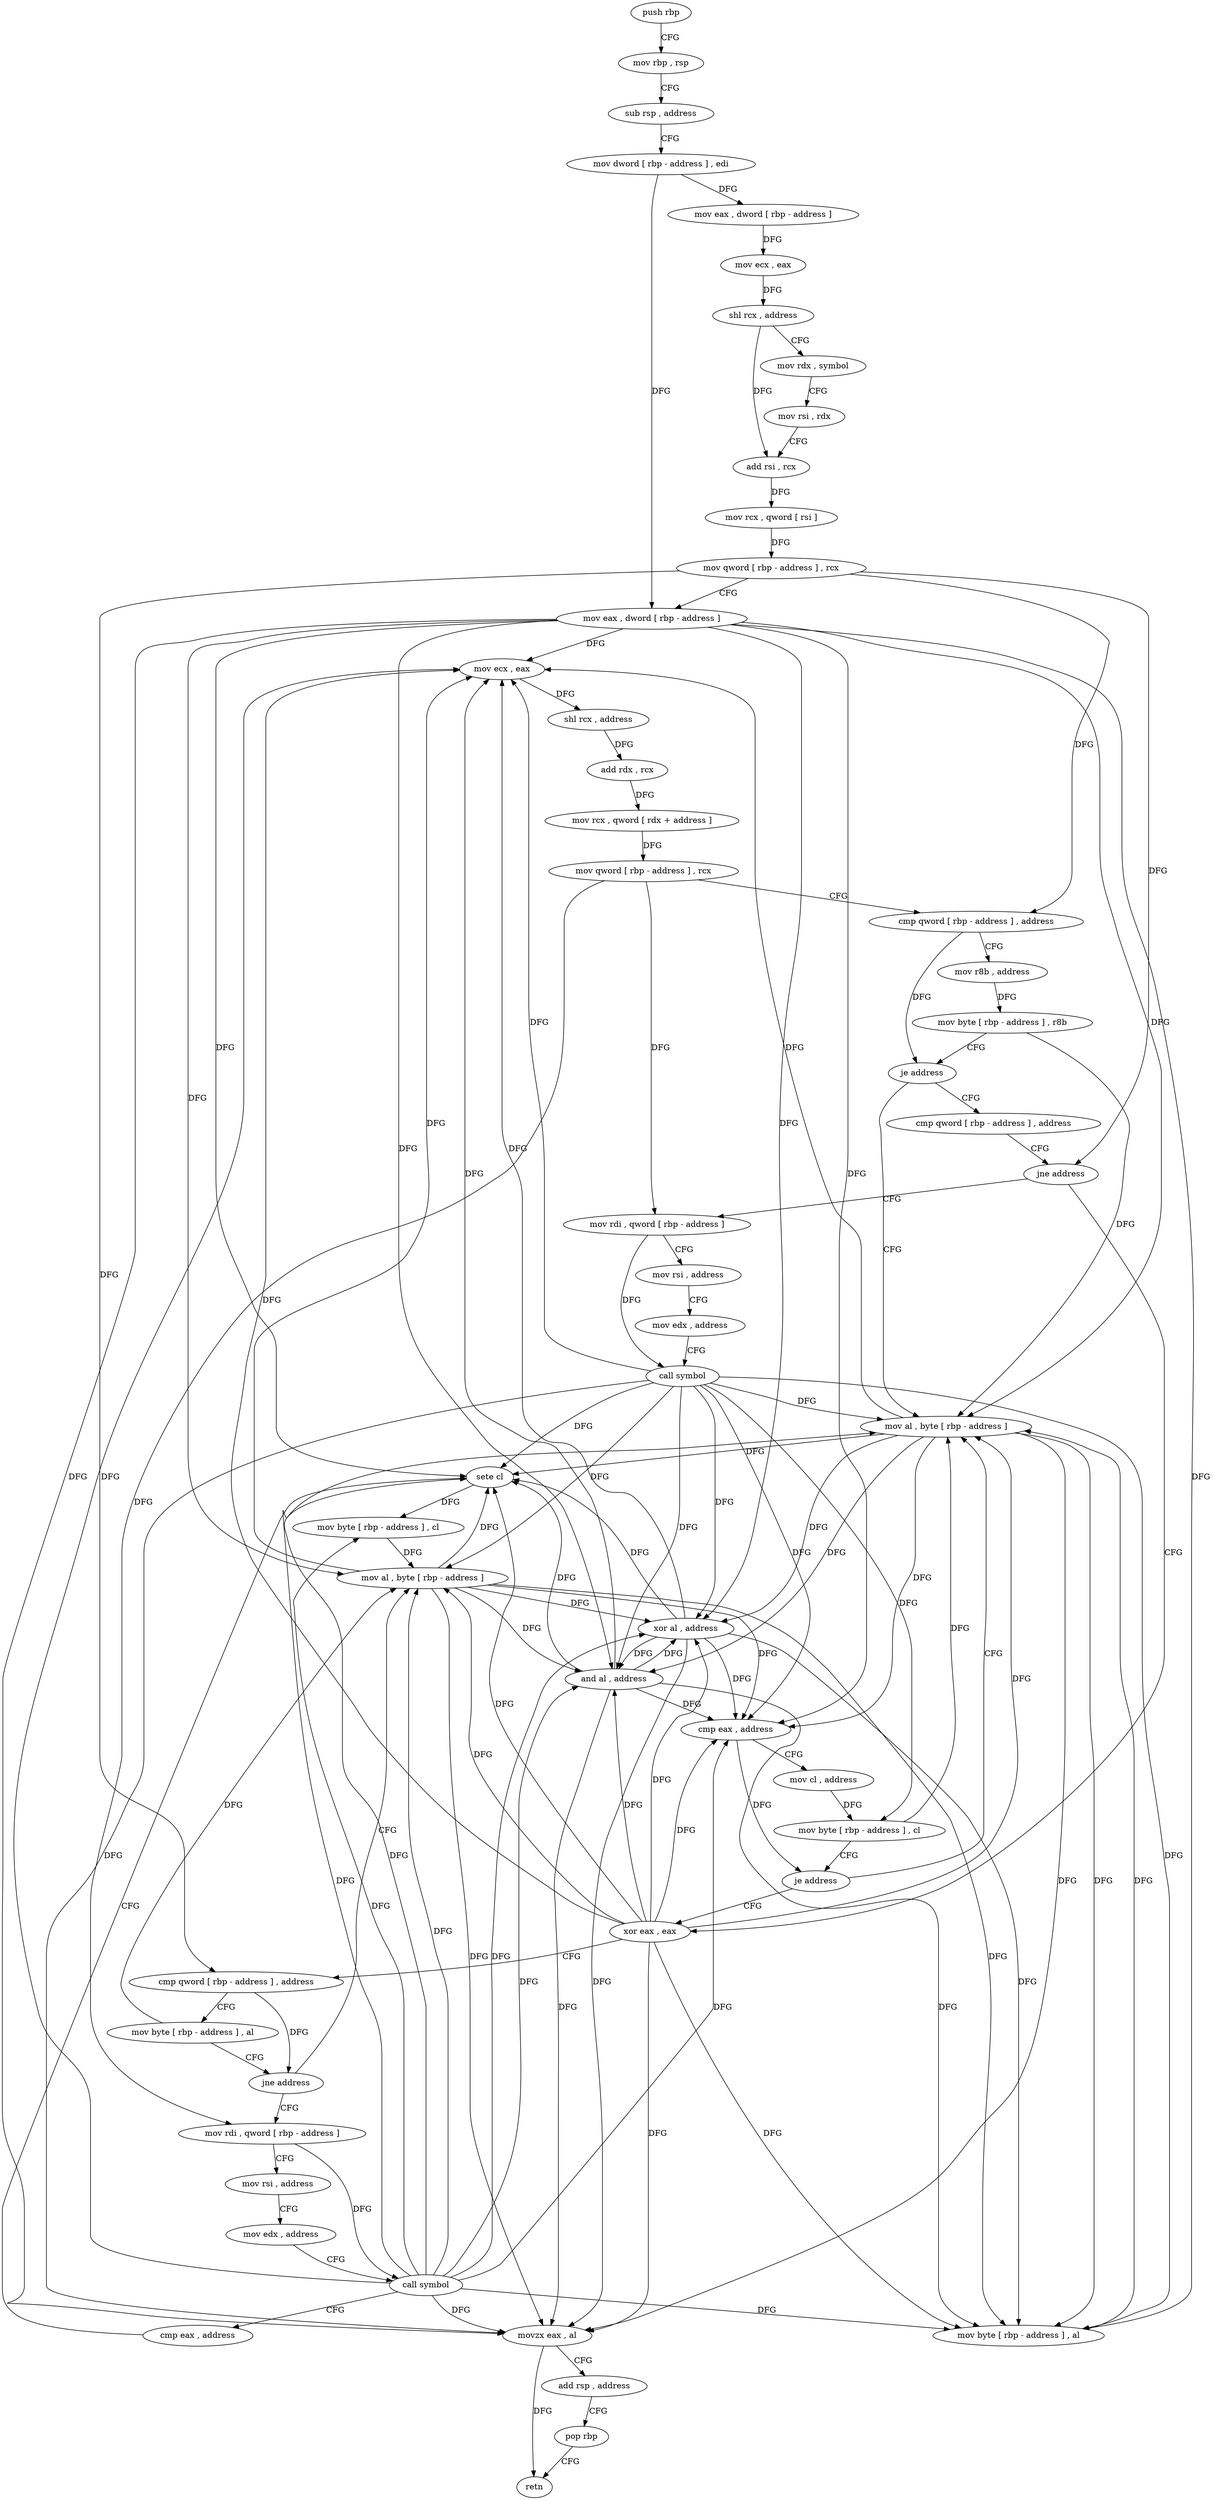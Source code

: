 digraph "func" {
"4214352" [label = "push rbp" ]
"4214353" [label = "mov rbp , rsp" ]
"4214356" [label = "sub rsp , address" ]
"4214360" [label = "mov dword [ rbp - address ] , edi" ]
"4214363" [label = "mov eax , dword [ rbp - address ]" ]
"4214366" [label = "mov ecx , eax" ]
"4214368" [label = "shl rcx , address" ]
"4214372" [label = "mov rdx , symbol" ]
"4214382" [label = "mov rsi , rdx" ]
"4214385" [label = "add rsi , rcx" ]
"4214388" [label = "mov rcx , qword [ rsi ]" ]
"4214391" [label = "mov qword [ rbp - address ] , rcx" ]
"4214395" [label = "mov eax , dword [ rbp - address ]" ]
"4214398" [label = "mov ecx , eax" ]
"4214400" [label = "shl rcx , address" ]
"4214404" [label = "add rdx , rcx" ]
"4214407" [label = "mov rcx , qword [ rdx + address ]" ]
"4214411" [label = "mov qword [ rbp - address ] , rcx" ]
"4214415" [label = "cmp qword [ rbp - address ] , address" ]
"4214420" [label = "mov r8b , address" ]
"4214423" [label = "mov byte [ rbp - address ] , r8b" ]
"4214427" [label = "je address" ]
"4214537" [label = "mov al , byte [ rbp - address ]" ]
"4214433" [label = "cmp qword [ rbp - address ] , address" ]
"4214540" [label = "xor al , address" ]
"4214542" [label = "and al , address" ]
"4214544" [label = "movzx eax , al" ]
"4214547" [label = "add rsp , address" ]
"4214551" [label = "pop rbp" ]
"4214552" [label = "retn" ]
"4214438" [label = "jne address" ]
"4214482" [label = "xor eax , eax" ]
"4214444" [label = "mov rdi , qword [ rbp - address ]" ]
"4214484" [label = "cmp qword [ rbp - address ] , address" ]
"4214489" [label = "mov byte [ rbp - address ] , al" ]
"4214492" [label = "jne address" ]
"4214531" [label = "mov al , byte [ rbp - address ]" ]
"4214498" [label = "mov rdi , qword [ rbp - address ]" ]
"4214448" [label = "mov rsi , address" ]
"4214458" [label = "mov edx , address" ]
"4214463" [label = "call symbol" ]
"4214468" [label = "cmp eax , address" ]
"4214471" [label = "mov cl , address" ]
"4214473" [label = "mov byte [ rbp - address ] , cl" ]
"4214476" [label = "je address" ]
"4214534" [label = "mov byte [ rbp - address ] , al" ]
"4214502" [label = "mov rsi , address" ]
"4214512" [label = "mov edx , address" ]
"4214517" [label = "call symbol" ]
"4214522" [label = "cmp eax , address" ]
"4214525" [label = "sete cl" ]
"4214528" [label = "mov byte [ rbp - address ] , cl" ]
"4214352" -> "4214353" [ label = "CFG" ]
"4214353" -> "4214356" [ label = "CFG" ]
"4214356" -> "4214360" [ label = "CFG" ]
"4214360" -> "4214363" [ label = "DFG" ]
"4214360" -> "4214395" [ label = "DFG" ]
"4214363" -> "4214366" [ label = "DFG" ]
"4214366" -> "4214368" [ label = "DFG" ]
"4214368" -> "4214372" [ label = "CFG" ]
"4214368" -> "4214385" [ label = "DFG" ]
"4214372" -> "4214382" [ label = "CFG" ]
"4214382" -> "4214385" [ label = "CFG" ]
"4214385" -> "4214388" [ label = "DFG" ]
"4214388" -> "4214391" [ label = "DFG" ]
"4214391" -> "4214395" [ label = "CFG" ]
"4214391" -> "4214415" [ label = "DFG" ]
"4214391" -> "4214438" [ label = "DFG" ]
"4214391" -> "4214484" [ label = "DFG" ]
"4214395" -> "4214398" [ label = "DFG" ]
"4214395" -> "4214537" [ label = "DFG" ]
"4214395" -> "4214540" [ label = "DFG" ]
"4214395" -> "4214542" [ label = "DFG" ]
"4214395" -> "4214544" [ label = "DFG" ]
"4214395" -> "4214468" [ label = "DFG" ]
"4214395" -> "4214531" [ label = "DFG" ]
"4214395" -> "4214534" [ label = "DFG" ]
"4214395" -> "4214525" [ label = "DFG" ]
"4214398" -> "4214400" [ label = "DFG" ]
"4214400" -> "4214404" [ label = "DFG" ]
"4214404" -> "4214407" [ label = "DFG" ]
"4214407" -> "4214411" [ label = "DFG" ]
"4214411" -> "4214415" [ label = "CFG" ]
"4214411" -> "4214444" [ label = "DFG" ]
"4214411" -> "4214498" [ label = "DFG" ]
"4214415" -> "4214420" [ label = "CFG" ]
"4214415" -> "4214427" [ label = "DFG" ]
"4214420" -> "4214423" [ label = "DFG" ]
"4214423" -> "4214427" [ label = "CFG" ]
"4214423" -> "4214537" [ label = "DFG" ]
"4214427" -> "4214537" [ label = "CFG" ]
"4214427" -> "4214433" [ label = "CFG" ]
"4214537" -> "4214540" [ label = "DFG" ]
"4214537" -> "4214398" [ label = "DFG" ]
"4214537" -> "4214542" [ label = "DFG" ]
"4214537" -> "4214544" [ label = "DFG" ]
"4214537" -> "4214468" [ label = "DFG" ]
"4214537" -> "4214534" [ label = "DFG" ]
"4214537" -> "4214525" [ label = "DFG" ]
"4214433" -> "4214438" [ label = "CFG" ]
"4214540" -> "4214542" [ label = "DFG" ]
"4214540" -> "4214398" [ label = "DFG" ]
"4214540" -> "4214544" [ label = "DFG" ]
"4214540" -> "4214468" [ label = "DFG" ]
"4214540" -> "4214534" [ label = "DFG" ]
"4214540" -> "4214525" [ label = "DFG" ]
"4214542" -> "4214544" [ label = "DFG" ]
"4214542" -> "4214398" [ label = "DFG" ]
"4214542" -> "4214540" [ label = "DFG" ]
"4214542" -> "4214468" [ label = "DFG" ]
"4214542" -> "4214534" [ label = "DFG" ]
"4214542" -> "4214525" [ label = "DFG" ]
"4214544" -> "4214547" [ label = "CFG" ]
"4214544" -> "4214552" [ label = "DFG" ]
"4214547" -> "4214551" [ label = "CFG" ]
"4214551" -> "4214552" [ label = "CFG" ]
"4214438" -> "4214482" [ label = "CFG" ]
"4214438" -> "4214444" [ label = "CFG" ]
"4214482" -> "4214484" [ label = "CFG" ]
"4214482" -> "4214398" [ label = "DFG" ]
"4214482" -> "4214540" [ label = "DFG" ]
"4214482" -> "4214542" [ label = "DFG" ]
"4214482" -> "4214544" [ label = "DFG" ]
"4214482" -> "4214537" [ label = "DFG" ]
"4214482" -> "4214468" [ label = "DFG" ]
"4214482" -> "4214531" [ label = "DFG" ]
"4214482" -> "4214534" [ label = "DFG" ]
"4214482" -> "4214525" [ label = "DFG" ]
"4214444" -> "4214448" [ label = "CFG" ]
"4214444" -> "4214463" [ label = "DFG" ]
"4214484" -> "4214489" [ label = "CFG" ]
"4214484" -> "4214492" [ label = "DFG" ]
"4214489" -> "4214492" [ label = "CFG" ]
"4214489" -> "4214531" [ label = "DFG" ]
"4214492" -> "4214531" [ label = "CFG" ]
"4214492" -> "4214498" [ label = "CFG" ]
"4214531" -> "4214534" [ label = "DFG" ]
"4214531" -> "4214398" [ label = "DFG" ]
"4214531" -> "4214540" [ label = "DFG" ]
"4214531" -> "4214542" [ label = "DFG" ]
"4214531" -> "4214544" [ label = "DFG" ]
"4214531" -> "4214468" [ label = "DFG" ]
"4214531" -> "4214525" [ label = "DFG" ]
"4214498" -> "4214502" [ label = "CFG" ]
"4214498" -> "4214517" [ label = "DFG" ]
"4214448" -> "4214458" [ label = "CFG" ]
"4214458" -> "4214463" [ label = "CFG" ]
"4214463" -> "4214468" [ label = "DFG" ]
"4214463" -> "4214398" [ label = "DFG" ]
"4214463" -> "4214540" [ label = "DFG" ]
"4214463" -> "4214542" [ label = "DFG" ]
"4214463" -> "4214544" [ label = "DFG" ]
"4214463" -> "4214537" [ label = "DFG" ]
"4214463" -> "4214531" [ label = "DFG" ]
"4214463" -> "4214534" [ label = "DFG" ]
"4214463" -> "4214525" [ label = "DFG" ]
"4214463" -> "4214473" [ label = "DFG" ]
"4214468" -> "4214471" [ label = "CFG" ]
"4214468" -> "4214476" [ label = "DFG" ]
"4214471" -> "4214473" [ label = "DFG" ]
"4214473" -> "4214476" [ label = "CFG" ]
"4214473" -> "4214537" [ label = "DFG" ]
"4214476" -> "4214537" [ label = "CFG" ]
"4214476" -> "4214482" [ label = "CFG" ]
"4214534" -> "4214537" [ label = "DFG" ]
"4214502" -> "4214512" [ label = "CFG" ]
"4214512" -> "4214517" [ label = "CFG" ]
"4214517" -> "4214522" [ label = "CFG" ]
"4214517" -> "4214398" [ label = "DFG" ]
"4214517" -> "4214540" [ label = "DFG" ]
"4214517" -> "4214542" [ label = "DFG" ]
"4214517" -> "4214544" [ label = "DFG" ]
"4214517" -> "4214468" [ label = "DFG" ]
"4214517" -> "4214534" [ label = "DFG" ]
"4214517" -> "4214537" [ label = "DFG" ]
"4214517" -> "4214531" [ label = "DFG" ]
"4214517" -> "4214525" [ label = "DFG" ]
"4214517" -> "4214528" [ label = "DFG" ]
"4214522" -> "4214525" [ label = "CFG" ]
"4214525" -> "4214528" [ label = "DFG" ]
"4214528" -> "4214531" [ label = "DFG" ]
}
